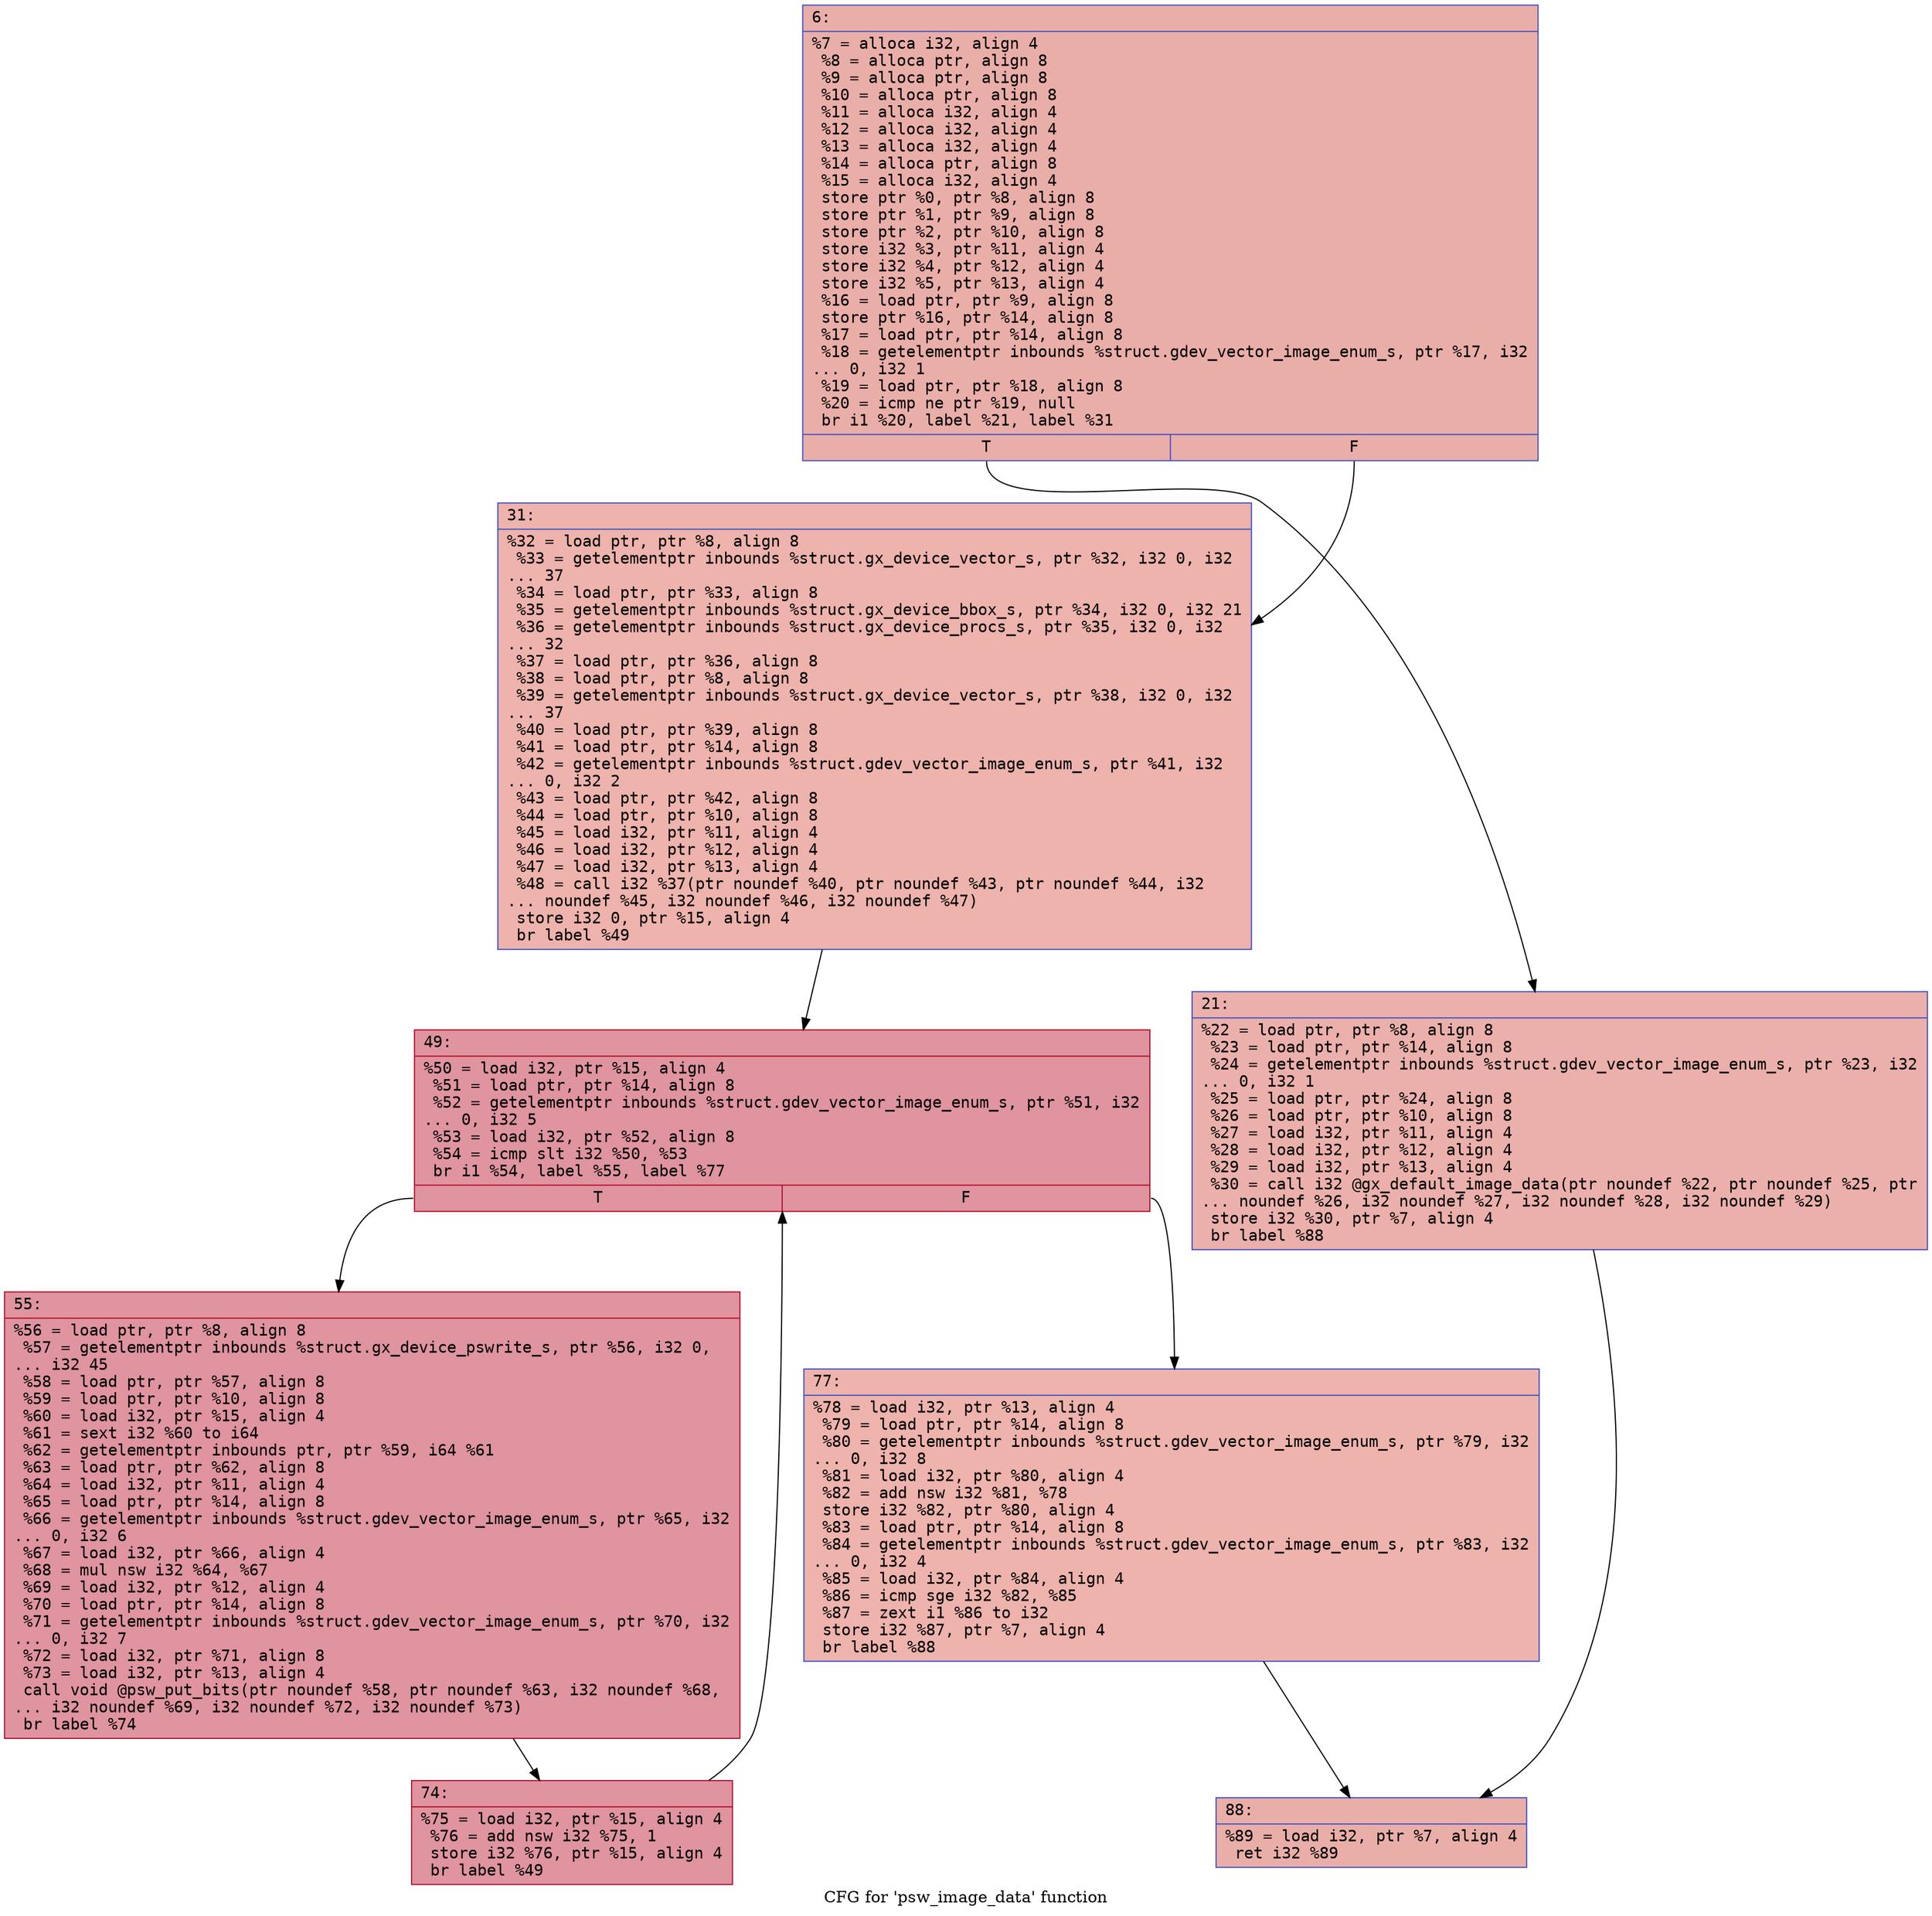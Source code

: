 digraph "CFG for 'psw_image_data' function" {
	label="CFG for 'psw_image_data' function";

	Node0x600002864a00 [shape=record,color="#3d50c3ff", style=filled, fillcolor="#d0473d70" fontname="Courier",label="{6:\l|  %7 = alloca i32, align 4\l  %8 = alloca ptr, align 8\l  %9 = alloca ptr, align 8\l  %10 = alloca ptr, align 8\l  %11 = alloca i32, align 4\l  %12 = alloca i32, align 4\l  %13 = alloca i32, align 4\l  %14 = alloca ptr, align 8\l  %15 = alloca i32, align 4\l  store ptr %0, ptr %8, align 8\l  store ptr %1, ptr %9, align 8\l  store ptr %2, ptr %10, align 8\l  store i32 %3, ptr %11, align 4\l  store i32 %4, ptr %12, align 4\l  store i32 %5, ptr %13, align 4\l  %16 = load ptr, ptr %9, align 8\l  store ptr %16, ptr %14, align 8\l  %17 = load ptr, ptr %14, align 8\l  %18 = getelementptr inbounds %struct.gdev_vector_image_enum_s, ptr %17, i32\l... 0, i32 1\l  %19 = load ptr, ptr %18, align 8\l  %20 = icmp ne ptr %19, null\l  br i1 %20, label %21, label %31\l|{<s0>T|<s1>F}}"];
	Node0x600002864a00:s0 -> Node0x600002864a50[tooltip="6 -> 21\nProbability 62.50%" ];
	Node0x600002864a00:s1 -> Node0x600002864aa0[tooltip="6 -> 31\nProbability 37.50%" ];
	Node0x600002864a50 [shape=record,color="#3d50c3ff", style=filled, fillcolor="#d24b4070" fontname="Courier",label="{21:\l|  %22 = load ptr, ptr %8, align 8\l  %23 = load ptr, ptr %14, align 8\l  %24 = getelementptr inbounds %struct.gdev_vector_image_enum_s, ptr %23, i32\l... 0, i32 1\l  %25 = load ptr, ptr %24, align 8\l  %26 = load ptr, ptr %10, align 8\l  %27 = load i32, ptr %11, align 4\l  %28 = load i32, ptr %12, align 4\l  %29 = load i32, ptr %13, align 4\l  %30 = call i32 @gx_default_image_data(ptr noundef %22, ptr noundef %25, ptr\l... noundef %26, i32 noundef %27, i32 noundef %28, i32 noundef %29)\l  store i32 %30, ptr %7, align 4\l  br label %88\l}"];
	Node0x600002864a50 -> Node0x600002864c30[tooltip="21 -> 88\nProbability 100.00%" ];
	Node0x600002864aa0 [shape=record,color="#3d50c3ff", style=filled, fillcolor="#d6524470" fontname="Courier",label="{31:\l|  %32 = load ptr, ptr %8, align 8\l  %33 = getelementptr inbounds %struct.gx_device_vector_s, ptr %32, i32 0, i32\l... 37\l  %34 = load ptr, ptr %33, align 8\l  %35 = getelementptr inbounds %struct.gx_device_bbox_s, ptr %34, i32 0, i32 21\l  %36 = getelementptr inbounds %struct.gx_device_procs_s, ptr %35, i32 0, i32\l... 32\l  %37 = load ptr, ptr %36, align 8\l  %38 = load ptr, ptr %8, align 8\l  %39 = getelementptr inbounds %struct.gx_device_vector_s, ptr %38, i32 0, i32\l... 37\l  %40 = load ptr, ptr %39, align 8\l  %41 = load ptr, ptr %14, align 8\l  %42 = getelementptr inbounds %struct.gdev_vector_image_enum_s, ptr %41, i32\l... 0, i32 2\l  %43 = load ptr, ptr %42, align 8\l  %44 = load ptr, ptr %10, align 8\l  %45 = load i32, ptr %11, align 4\l  %46 = load i32, ptr %12, align 4\l  %47 = load i32, ptr %13, align 4\l  %48 = call i32 %37(ptr noundef %40, ptr noundef %43, ptr noundef %44, i32\l... noundef %45, i32 noundef %46, i32 noundef %47)\l  store i32 0, ptr %15, align 4\l  br label %49\l}"];
	Node0x600002864aa0 -> Node0x600002864af0[tooltip="31 -> 49\nProbability 100.00%" ];
	Node0x600002864af0 [shape=record,color="#b70d28ff", style=filled, fillcolor="#b70d2870" fontname="Courier",label="{49:\l|  %50 = load i32, ptr %15, align 4\l  %51 = load ptr, ptr %14, align 8\l  %52 = getelementptr inbounds %struct.gdev_vector_image_enum_s, ptr %51, i32\l... 0, i32 5\l  %53 = load i32, ptr %52, align 8\l  %54 = icmp slt i32 %50, %53\l  br i1 %54, label %55, label %77\l|{<s0>T|<s1>F}}"];
	Node0x600002864af0:s0 -> Node0x600002864b40[tooltip="49 -> 55\nProbability 96.88%" ];
	Node0x600002864af0:s1 -> Node0x600002864be0[tooltip="49 -> 77\nProbability 3.12%" ];
	Node0x600002864b40 [shape=record,color="#b70d28ff", style=filled, fillcolor="#b70d2870" fontname="Courier",label="{55:\l|  %56 = load ptr, ptr %8, align 8\l  %57 = getelementptr inbounds %struct.gx_device_pswrite_s, ptr %56, i32 0,\l... i32 45\l  %58 = load ptr, ptr %57, align 8\l  %59 = load ptr, ptr %10, align 8\l  %60 = load i32, ptr %15, align 4\l  %61 = sext i32 %60 to i64\l  %62 = getelementptr inbounds ptr, ptr %59, i64 %61\l  %63 = load ptr, ptr %62, align 8\l  %64 = load i32, ptr %11, align 4\l  %65 = load ptr, ptr %14, align 8\l  %66 = getelementptr inbounds %struct.gdev_vector_image_enum_s, ptr %65, i32\l... 0, i32 6\l  %67 = load i32, ptr %66, align 4\l  %68 = mul nsw i32 %64, %67\l  %69 = load i32, ptr %12, align 4\l  %70 = load ptr, ptr %14, align 8\l  %71 = getelementptr inbounds %struct.gdev_vector_image_enum_s, ptr %70, i32\l... 0, i32 7\l  %72 = load i32, ptr %71, align 8\l  %73 = load i32, ptr %13, align 4\l  call void @psw_put_bits(ptr noundef %58, ptr noundef %63, i32 noundef %68,\l... i32 noundef %69, i32 noundef %72, i32 noundef %73)\l  br label %74\l}"];
	Node0x600002864b40 -> Node0x600002864b90[tooltip="55 -> 74\nProbability 100.00%" ];
	Node0x600002864b90 [shape=record,color="#b70d28ff", style=filled, fillcolor="#b70d2870" fontname="Courier",label="{74:\l|  %75 = load i32, ptr %15, align 4\l  %76 = add nsw i32 %75, 1\l  store i32 %76, ptr %15, align 4\l  br label %49\l}"];
	Node0x600002864b90 -> Node0x600002864af0[tooltip="74 -> 49\nProbability 100.00%" ];
	Node0x600002864be0 [shape=record,color="#3d50c3ff", style=filled, fillcolor="#d6524470" fontname="Courier",label="{77:\l|  %78 = load i32, ptr %13, align 4\l  %79 = load ptr, ptr %14, align 8\l  %80 = getelementptr inbounds %struct.gdev_vector_image_enum_s, ptr %79, i32\l... 0, i32 8\l  %81 = load i32, ptr %80, align 4\l  %82 = add nsw i32 %81, %78\l  store i32 %82, ptr %80, align 4\l  %83 = load ptr, ptr %14, align 8\l  %84 = getelementptr inbounds %struct.gdev_vector_image_enum_s, ptr %83, i32\l... 0, i32 4\l  %85 = load i32, ptr %84, align 4\l  %86 = icmp sge i32 %82, %85\l  %87 = zext i1 %86 to i32\l  store i32 %87, ptr %7, align 4\l  br label %88\l}"];
	Node0x600002864be0 -> Node0x600002864c30[tooltip="77 -> 88\nProbability 100.00%" ];
	Node0x600002864c30 [shape=record,color="#3d50c3ff", style=filled, fillcolor="#d0473d70" fontname="Courier",label="{88:\l|  %89 = load i32, ptr %7, align 4\l  ret i32 %89\l}"];
}
